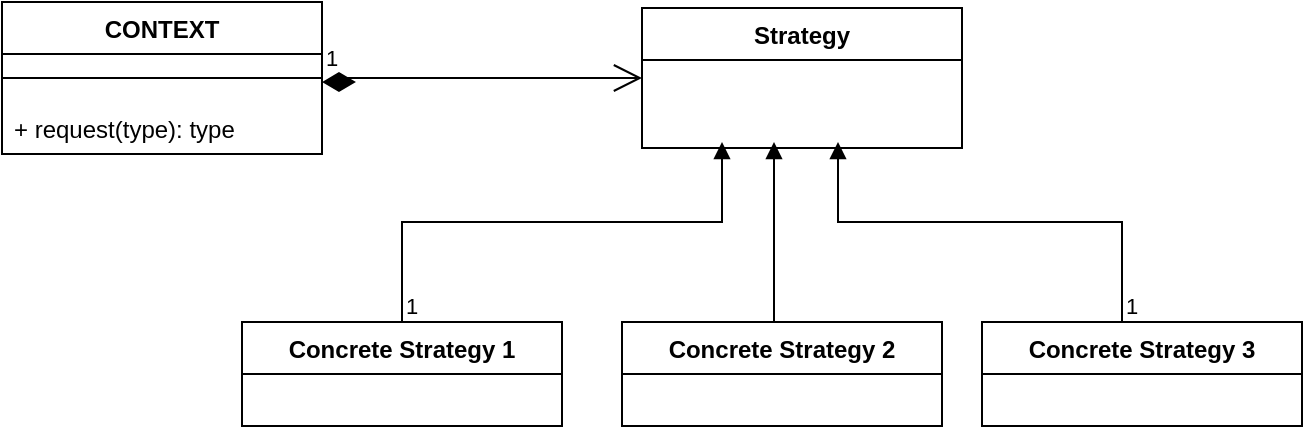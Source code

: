 <mxfile version="21.0.8" type="device"><diagram name="Page-1" id="Hbo1CyCxLp4BQ8Umc6az"><mxGraphModel dx="1434" dy="756" grid="1" gridSize="10" guides="1" tooltips="1" connect="1" arrows="1" fold="1" page="1" pageScale="1" pageWidth="850" pageHeight="1100" math="0" shadow="0"><root><mxCell id="0"/><mxCell id="1" parent="0"/><mxCell id="VODVnnK7MFLv7QR3grY8-1" value="CONTEXT" style="swimlane;fontStyle=1;align=center;verticalAlign=top;childLayout=stackLayout;horizontal=1;startSize=26;horizontalStack=0;resizeParent=1;resizeParentMax=0;resizeLast=0;collapsible=1;marginBottom=0;whiteSpace=wrap;html=1;" parent="1" vertex="1"><mxGeometry x="130" y="60" width="160" height="76" as="geometry"/></mxCell><mxCell id="VODVnnK7MFLv7QR3grY8-3" value="" style="line;strokeWidth=1;fillColor=none;align=left;verticalAlign=middle;spacingTop=-1;spacingLeft=3;spacingRight=3;rotatable=0;labelPosition=right;points=[];portConstraint=eastwest;strokeColor=inherit;" parent="VODVnnK7MFLv7QR3grY8-1" vertex="1"><mxGeometry y="26" width="160" height="24" as="geometry"/></mxCell><mxCell id="VODVnnK7MFLv7QR3grY8-29" value="1" style="endArrow=open;html=1;endSize=12;startArrow=diamondThin;startSize=14;startFill=1;edgeStyle=orthogonalEdgeStyle;align=left;verticalAlign=bottom;rounded=0;entryX=0;entryY=0.5;entryDx=0;entryDy=0;" parent="VODVnnK7MFLv7QR3grY8-1" target="VODVnnK7MFLv7QR3grY8-6" edge="1"><mxGeometry x="-1" y="3" relative="1" as="geometry"><mxPoint x="160" y="40" as="sourcePoint"/><mxPoint x="320" y="40" as="targetPoint"/><Array as="points"><mxPoint x="170" y="40"/><mxPoint x="170" y="38"/></Array></mxGeometry></mxCell><mxCell id="VODVnnK7MFLv7QR3grY8-4" value="+ request(type): type" style="text;strokeColor=none;fillColor=none;align=left;verticalAlign=top;spacingLeft=4;spacingRight=4;overflow=hidden;rotatable=0;points=[[0,0.5],[1,0.5]];portConstraint=eastwest;whiteSpace=wrap;html=1;" parent="VODVnnK7MFLv7QR3grY8-1" vertex="1"><mxGeometry y="50" width="160" height="26" as="geometry"/></mxCell><mxCell id="VODVnnK7MFLv7QR3grY8-6" value="Strategy" style="swimlane;fontStyle=1;align=center;verticalAlign=top;childLayout=stackLayout;horizontal=1;startSize=26;horizontalStack=0;resizeParent=1;resizeParentMax=0;resizeLast=0;collapsible=1;marginBottom=0;whiteSpace=wrap;html=1;" parent="1" vertex="1"><mxGeometry x="450" y="63" width="160" height="70" as="geometry"/></mxCell><mxCell id="VODVnnK7MFLv7QR3grY8-10" value="Concrete Strategy 1" style="swimlane;fontStyle=1;align=center;verticalAlign=top;childLayout=stackLayout;horizontal=1;startSize=26;horizontalStack=0;resizeParent=1;resizeParentMax=0;resizeLast=0;collapsible=1;marginBottom=0;whiteSpace=wrap;html=1;" parent="1" vertex="1"><mxGeometry x="250" y="220" width="160" height="52" as="geometry"/></mxCell><mxCell id="VODVnnK7MFLv7QR3grY8-13" value="Concrete Strategy 2" style="swimlane;fontStyle=1;align=center;verticalAlign=top;childLayout=stackLayout;horizontal=1;startSize=26;horizontalStack=0;resizeParent=1;resizeParentMax=0;resizeLast=0;collapsible=1;marginBottom=0;whiteSpace=wrap;html=1;" parent="1" vertex="1"><mxGeometry x="440" y="220" width="160" height="52" as="geometry"/></mxCell><mxCell id="VODVnnK7MFLv7QR3grY8-16" value="Concrete Strategy 3" style="swimlane;fontStyle=1;align=center;verticalAlign=top;childLayout=stackLayout;horizontal=1;startSize=26;horizontalStack=0;resizeParent=1;resizeParentMax=0;resizeLast=0;collapsible=1;marginBottom=0;whiteSpace=wrap;html=1;" parent="1" vertex="1"><mxGeometry x="620" y="220" width="160" height="52" as="geometry"/></mxCell><mxCell id="VODVnnK7MFLv7QR3grY8-27" value="" style="endArrow=block;endFill=1;html=1;edgeStyle=orthogonalEdgeStyle;align=left;verticalAlign=top;rounded=0;" parent="VODVnnK7MFLv7QR3grY8-16" edge="1"><mxGeometry x="-1" relative="1" as="geometry"><mxPoint x="70" as="sourcePoint"/><mxPoint x="-72" y="-90" as="targetPoint"/><Array as="points"><mxPoint x="70" y="-50"/><mxPoint x="-72" y="-50"/></Array></mxGeometry></mxCell><mxCell id="VODVnnK7MFLv7QR3grY8-28" value="1" style="edgeLabel;resizable=0;html=1;align=left;verticalAlign=bottom;" parent="VODVnnK7MFLv7QR3grY8-27" connectable="0" vertex="1"><mxGeometry x="-1" relative="1" as="geometry"/></mxCell><mxCell id="VODVnnK7MFLv7QR3grY8-23" value="" style="endArrow=block;endFill=1;html=1;edgeStyle=orthogonalEdgeStyle;align=left;verticalAlign=top;rounded=0;exitX=0.5;exitY=0;exitDx=0;exitDy=0;" parent="1" source="VODVnnK7MFLv7QR3grY8-10" edge="1"><mxGeometry x="-1" relative="1" as="geometry"><mxPoint x="330" y="190" as="sourcePoint"/><mxPoint x="490" y="130" as="targetPoint"/><mxPoint as="offset"/><Array as="points"><mxPoint x="330" y="170"/><mxPoint x="490" y="170"/></Array></mxGeometry></mxCell><mxCell id="VODVnnK7MFLv7QR3grY8-24" value="1" style="edgeLabel;resizable=0;html=1;align=left;verticalAlign=bottom;" parent="VODVnnK7MFLv7QR3grY8-23" connectable="0" vertex="1"><mxGeometry x="-1" relative="1" as="geometry"/></mxCell><mxCell id="VODVnnK7MFLv7QR3grY8-26" value="" style="html=1;verticalAlign=bottom;endArrow=block;edgeStyle=elbowEdgeStyle;elbow=vertical;curved=0;rounded=0;" parent="1" source="VODVnnK7MFLv7QR3grY8-13" edge="1"><mxGeometry width="80" relative="1" as="geometry"><mxPoint x="380" y="280" as="sourcePoint"/><mxPoint x="516" y="130" as="targetPoint"/><Array as="points"><mxPoint x="516" y="200"/></Array></mxGeometry></mxCell></root></mxGraphModel></diagram></mxfile>